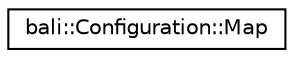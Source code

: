 digraph "Graphical Class Hierarchy"
{
  edge [fontname="Helvetica",fontsize="10",labelfontname="Helvetica",labelfontsize="10"];
  node [fontname="Helvetica",fontsize="10",shape=record];
  rankdir="LR";
  Node1 [label="bali::Configuration::Map",height=0.2,width=0.4,color="black", fillcolor="white", style="filled",URL="$structbali_1_1_configuration_1_1_map.html"];
}

